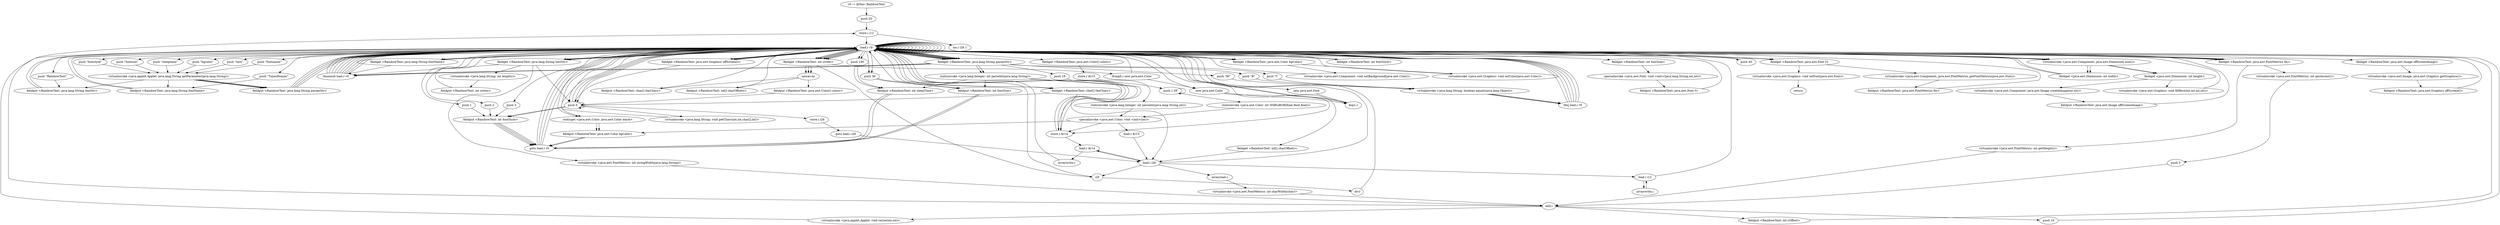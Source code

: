 digraph "" {
    "r0 := @this: RainbowText"
    "push 20"
    "r0 := @this: RainbowText"->"push 20";
    "store.i i12"
    "push 20"->"store.i i12";
    "load.r r0"
    "store.i i12"->"load.r r0";
    "load.r r0"->"load.r r0";
    "push \"bgcolor\""
    "load.r r0"->"push \"bgcolor\"";
    "virtualinvoke <java.applet.Applet: java.lang.String getParameter(java.lang.String)>"
    "push \"bgcolor\""->"virtualinvoke <java.applet.Applet: java.lang.String getParameter(java.lang.String)>";
    "fieldput <RainbowText: java.lang.String paramStr>"
    "virtualinvoke <java.applet.Applet: java.lang.String getParameter(java.lang.String)>"->"fieldput <RainbowText: java.lang.String paramStr>";
    "fieldput <RainbowText: java.lang.String paramStr>"->"load.r r0";
    "fieldget <RainbowText: java.lang.String paramStr>"
    "load.r r0"->"fieldget <RainbowText: java.lang.String paramStr>";
    "ifnonnull load.r r0"
    "fieldget <RainbowText: java.lang.String paramStr>"->"ifnonnull load.r r0";
    "ifnonnull load.r r0"->"load.r r0";
    "staticget <java.awt.Color: java.awt.Color black>"
    "load.r r0"->"staticget <java.awt.Color: java.awt.Color black>";
    "fieldput <RainbowText: java.awt.Color bgColor>"
    "staticget <java.awt.Color: java.awt.Color black>"->"fieldput <RainbowText: java.awt.Color bgColor>";
    "goto load.r r0"
    "fieldput <RainbowText: java.awt.Color bgColor>"->"goto load.r r0";
    "goto load.r r0"->"load.r r0";
    "load.r r0"->"load.r r0";
    "fieldget <RainbowText: java.awt.Color bgColor>"
    "load.r r0"->"fieldget <RainbowText: java.awt.Color bgColor>";
    "virtualinvoke <java.awt.Component: void setBackground(java.awt.Color)>"
    "fieldget <RainbowText: java.awt.Color bgColor>"->"virtualinvoke <java.awt.Component: void setBackground(java.awt.Color)>";
    "virtualinvoke <java.awt.Component: void setBackground(java.awt.Color)>"->"load.r r0";
    "load.r r0"->"load.r r0";
    "push \"text\""
    "load.r r0"->"push \"text\"";
    "push \"text\""->"virtualinvoke <java.applet.Applet: java.lang.String getParameter(java.lang.String)>";
    "fieldput <RainbowText: java.lang.String textStr>"
    "virtualinvoke <java.applet.Applet: java.lang.String getParameter(java.lang.String)>"->"fieldput <RainbowText: java.lang.String textStr>";
    "fieldput <RainbowText: java.lang.String textStr>"->"load.r r0";
    "fieldget <RainbowText: java.lang.String textStr>"
    "load.r r0"->"fieldget <RainbowText: java.lang.String textStr>";
    "fieldget <RainbowText: java.lang.String textStr>"->"ifnonnull load.r r0";
    "ifnonnull load.r r0"->"load.r r0";
    "push \"RainbowText\""
    "load.r r0"->"push \"RainbowText\"";
    "push \"RainbowText\""->"fieldput <RainbowText: java.lang.String textStr>";
    "fieldput <RainbowText: java.lang.String textStr>"->"load.r r0";
    "load.r r0"->"load.r r0";
    "push \"fontname\""
    "load.r r0"->"push \"fontname\"";
    "push \"fontname\""->"virtualinvoke <java.applet.Applet: java.lang.String getParameter(java.lang.String)>";
    "fieldput <RainbowText: java.lang.String fontName>"
    "virtualinvoke <java.applet.Applet: java.lang.String getParameter(java.lang.String)>"->"fieldput <RainbowText: java.lang.String fontName>";
    "fieldput <RainbowText: java.lang.String fontName>"->"load.r r0";
    "fieldget <RainbowText: java.lang.String fontName>"
    "load.r r0"->"fieldget <RainbowText: java.lang.String fontName>";
    "fieldget <RainbowText: java.lang.String fontName>"->"ifnonnull load.r r0";
    "ifnonnull load.r r0"->"load.r r0";
    "push \"TimesRoman\""
    "load.r r0"->"push \"TimesRoman\"";
    "push \"TimesRoman\""->"fieldput <RainbowText: java.lang.String fontName>";
    "fieldput <RainbowText: java.lang.String fontName>"->"load.r r0";
    "load.r r0"->"load.r r0";
    "push \"fontstyle\""
    "load.r r0"->"push \"fontstyle\"";
    "push \"fontstyle\""->"virtualinvoke <java.applet.Applet: java.lang.String getParameter(java.lang.String)>";
    "virtualinvoke <java.applet.Applet: java.lang.String getParameter(java.lang.String)>"->"fieldput <RainbowText: java.lang.String paramStr>";
    "fieldput <RainbowText: java.lang.String paramStr>"->"load.r r0";
    "load.r r0"->"fieldget <RainbowText: java.lang.String paramStr>";
    "fieldget <RainbowText: java.lang.String paramStr>"->"ifnonnull load.r r0";
    "ifnonnull load.r r0"->"load.r r0";
    "push 0"
    "load.r r0"->"push 0";
    "fieldput <RainbowText: int fontStyle>"
    "push 0"->"fieldput <RainbowText: int fontStyle>";
    "fieldput <RainbowText: int fontStyle>"->"goto load.r r0";
    "goto load.r r0"->"load.r r0";
    "load.r r0"->"load.r r0";
    "push \"fontsize\""
    "load.r r0"->"push \"fontsize\"";
    "push \"fontsize\""->"virtualinvoke <java.applet.Applet: java.lang.String getParameter(java.lang.String)>";
    "virtualinvoke <java.applet.Applet: java.lang.String getParameter(java.lang.String)>"->"fieldput <RainbowText: java.lang.String paramStr>";
    "fieldput <RainbowText: java.lang.String paramStr>"->"load.r r0";
    "load.r r0"->"fieldget <RainbowText: java.lang.String paramStr>";
    "fieldget <RainbowText: java.lang.String paramStr>"->"ifnonnull load.r r0";
    "ifnonnull load.r r0"->"load.r r0";
    "push 36"
    "load.r r0"->"push 36";
    "fieldput <RainbowText: int fontSize>"
    "push 36"->"fieldput <RainbowText: int fontSize>";
    "fieldput <RainbowText: int fontSize>"->"goto load.r r0";
    "goto load.r r0"->"load.r r0";
    "load.r r0"->"load.r r0";
    "push \"sleeptime\""
    "load.r r0"->"push \"sleeptime\"";
    "push \"sleeptime\""->"virtualinvoke <java.applet.Applet: java.lang.String getParameter(java.lang.String)>";
    "virtualinvoke <java.applet.Applet: java.lang.String getParameter(java.lang.String)>"->"fieldput <RainbowText: java.lang.String paramStr>";
    "fieldput <RainbowText: java.lang.String paramStr>"->"load.r r0";
    "load.r r0"->"fieldget <RainbowText: java.lang.String paramStr>";
    "fieldget <RainbowText: java.lang.String paramStr>"->"ifnonnull load.r r0";
    "ifnonnull load.r r0"->"load.r r0";
    "push 100"
    "load.r r0"->"push 100";
    "fieldput <RainbowText: int sleepTime>"
    "push 100"->"fieldput <RainbowText: int sleepTime>";
    "fieldput <RainbowText: int sleepTime>"->"goto load.r r0";
    "goto load.r r0"->"load.r r0";
    "new java.awt.Font"
    "load.r r0"->"new java.awt.Font";
    "dup1.r"
    "new java.awt.Font"->"dup1.r";
    "dup1.r"->"load.r r0";
    "load.r r0"->"fieldget <RainbowText: java.lang.String fontName>";
    "fieldget <RainbowText: java.lang.String fontName>"->"load.r r0";
    "fieldget <RainbowText: int fontStyle>"
    "load.r r0"->"fieldget <RainbowText: int fontStyle>";
    "fieldget <RainbowText: int fontStyle>"->"load.r r0";
    "fieldget <RainbowText: int fontSize>"
    "load.r r0"->"fieldget <RainbowText: int fontSize>";
    "specialinvoke <java.awt.Font: void <init>(java.lang.String,int,int)>"
    "fieldget <RainbowText: int fontSize>"->"specialinvoke <java.awt.Font: void <init>(java.lang.String,int,int)>";
    "fieldput <RainbowText: java.awt.Font f>"
    "specialinvoke <java.awt.Font: void <init>(java.lang.String,int,int)>"->"fieldput <RainbowText: java.awt.Font f>";
    "fieldput <RainbowText: java.awt.Font f>"->"load.r r0";
    "load.r r0"->"load.r r0";
    "load.r r0"->"load.r r0";
    "fieldget <RainbowText: java.awt.Font f>"
    "load.r r0"->"fieldget <RainbowText: java.awt.Font f>";
    "virtualinvoke <java.awt.Component: java.awt.FontMetrics getFontMetrics(java.awt.Font)>"
    "fieldget <RainbowText: java.awt.Font f>"->"virtualinvoke <java.awt.Component: java.awt.FontMetrics getFontMetrics(java.awt.Font)>";
    "fieldput <RainbowText: java.awt.FontMetrics fm>"
    "virtualinvoke <java.awt.Component: java.awt.FontMetrics getFontMetrics(java.awt.Font)>"->"fieldput <RainbowText: java.awt.FontMetrics fm>";
    "fieldput <RainbowText: java.awt.FontMetrics fm>"->"load.r r0";
    "push 40"
    "load.r r0"->"push 40";
    "push 40"->"load.r r0";
    "fieldget <RainbowText: java.awt.FontMetrics fm>"
    "load.r r0"->"fieldget <RainbowText: java.awt.FontMetrics fm>";
    "fieldget <RainbowText: java.awt.FontMetrics fm>"->"load.r r0";
    "load.r r0"->"fieldget <RainbowText: java.lang.String textStr>";
    "virtualinvoke <java.awt.FontMetrics: int stringWidth(java.lang.String)>"
    "fieldget <RainbowText: java.lang.String textStr>"->"virtualinvoke <java.awt.FontMetrics: int stringWidth(java.lang.String)>";
    "add.i"
    "virtualinvoke <java.awt.FontMetrics: int stringWidth(java.lang.String)>"->"add.i";
    "push 10"
    "add.i"->"push 10";
    "push 10"->"load.r r0";
    "load.r r0"->"fieldget <RainbowText: java.awt.FontMetrics fm>";
    "virtualinvoke <java.awt.FontMetrics: int getHeight()>"
    "fieldget <RainbowText: java.awt.FontMetrics fm>"->"virtualinvoke <java.awt.FontMetrics: int getHeight()>";
    "virtualinvoke <java.awt.FontMetrics: int getHeight()>"->"add.i";
    "virtualinvoke <java.applet.Applet: void resize(int,int)>"
    "add.i"->"virtualinvoke <java.applet.Applet: void resize(int,int)>";
    "virtualinvoke <java.applet.Applet: void resize(int,int)>"->"load.r r0";
    "load.r r0"->"load.r r0";
    "load.r r0"->"fieldget <RainbowText: java.awt.FontMetrics fm>";
    "virtualinvoke <java.awt.FontMetrics: int getAscent()>"
    "fieldget <RainbowText: java.awt.FontMetrics fm>"->"virtualinvoke <java.awt.FontMetrics: int getAscent()>";
    "push 5"
    "virtualinvoke <java.awt.FontMetrics: int getAscent()>"->"push 5";
    "push 5"->"add.i";
    "fieldput <RainbowText: int yOffset>"
    "add.i"->"fieldput <RainbowText: int yOffset>";
    "fieldput <RainbowText: int yOffset>"->"load.r r0";
    "load.r r0"->"load.r r0";
    "load.r r0"->"fieldget <RainbowText: java.lang.String textStr>";
    "virtualinvoke <java.lang.String: int length()>"
    "fieldget <RainbowText: java.lang.String textStr>"->"virtualinvoke <java.lang.String: int length()>";
    "fieldput <RainbowText: int strlen>"
    "virtualinvoke <java.lang.String: int length()>"->"fieldput <RainbowText: int strlen>";
    "fieldput <RainbowText: int strlen>"->"load.r r0";
    "load.r r0"->"load.r r0";
    "fieldget <RainbowText: int strlen>"
    "load.r r0"->"fieldget <RainbowText: int strlen>";
    "newarray"
    "fieldget <RainbowText: int strlen>"->"newarray";
    "fieldput <RainbowText: char[] theChars>"
    "newarray"->"fieldput <RainbowText: char[] theChars>";
    "fieldput <RainbowText: char[] theChars>"->"load.r r0";
    "load.r r0"->"load.r r0";
    "load.r r0"->"fieldget <RainbowText: int strlen>";
    "fieldget <RainbowText: int strlen>"->"newarray";
    "fieldput <RainbowText: int[] charOffsets>"
    "newarray"->"fieldput <RainbowText: int[] charOffsets>";
    "fieldput <RainbowText: int[] charOffsets>"->"load.r r0";
    "load.r r0"->"fieldget <RainbowText: java.lang.String textStr>";
    "fieldget <RainbowText: java.lang.String textStr>"->"push 0";
    "push 0"->"load.r r0";
    "load.r r0"->"fieldget <RainbowText: int strlen>";
    "fieldget <RainbowText: int strlen>"->"load.r r0";
    "fieldget <RainbowText: char[] theChars>"
    "load.r r0"->"fieldget <RainbowText: char[] theChars>";
    "fieldget <RainbowText: char[] theChars>"->"push 0";
    "virtualinvoke <java.lang.String: void getChars(int,int,char[],int)>"
    "push 0"->"virtualinvoke <java.lang.String: void getChars(int,int,char[],int)>";
    "virtualinvoke <java.lang.String: void getChars(int,int,char[],int)>"->"load.r r0";
    "load.r r0"->"load.r r0";
    "load.r r0"->"fieldget <RainbowText: int strlen>";
    "fieldget <RainbowText: int strlen>"->"newarray";
    "fieldput <RainbowText: java.awt.Color[] colors>"
    "newarray"->"fieldput <RainbowText: java.awt.Color[] colors>";
    "fieldput <RainbowText: java.awt.Color[] colors>"->"push 0";
    "store.i i26"
    "push 0"->"store.i i26";
    "goto load.i i26"
    "store.i i26"->"goto load.i i26";
    "load.i i26"
    "goto load.i i26"->"load.i i26";
    "load.i i26"->"load.r r0";
    "load.r r0"->"fieldget <RainbowText: int strlen>";
    "ifcmplt.i new java.awt.Color"
    "fieldget <RainbowText: int strlen>"->"ifcmplt.i new java.awt.Color";
    "ifcmplt.i new java.awt.Color"->"load.r r0";
    "load.r r0"->"load.r r0";
    "load.r r0"->"load.r r0";
    "virtualinvoke <java.awt.Component: java.awt.Dimension size()>"
    "load.r r0"->"virtualinvoke <java.awt.Component: java.awt.Dimension size()>";
    "fieldget <java.awt.Dimension: int width>"
    "virtualinvoke <java.awt.Component: java.awt.Dimension size()>"->"fieldget <java.awt.Dimension: int width>";
    "fieldget <java.awt.Dimension: int width>"->"load.r r0";
    "load.r r0"->"virtualinvoke <java.awt.Component: java.awt.Dimension size()>";
    "fieldget <java.awt.Dimension: int height>"
    "virtualinvoke <java.awt.Component: java.awt.Dimension size()>"->"fieldget <java.awt.Dimension: int height>";
    "virtualinvoke <java.awt.Component: java.awt.Image createImage(int,int)>"
    "fieldget <java.awt.Dimension: int height>"->"virtualinvoke <java.awt.Component: java.awt.Image createImage(int,int)>";
    "fieldput <RainbowText: java.awt.Image offScreenImage>"
    "virtualinvoke <java.awt.Component: java.awt.Image createImage(int,int)>"->"fieldput <RainbowText: java.awt.Image offScreenImage>";
    "fieldput <RainbowText: java.awt.Image offScreenImage>"->"load.r r0";
    "load.r r0"->"load.r r0";
    "fieldget <RainbowText: java.awt.Image offScreenImage>"
    "load.r r0"->"fieldget <RainbowText: java.awt.Image offScreenImage>";
    "virtualinvoke <java.awt.Image: java.awt.Graphics getGraphics()>"
    "fieldget <RainbowText: java.awt.Image offScreenImage>"->"virtualinvoke <java.awt.Image: java.awt.Graphics getGraphics()>";
    "fieldput <RainbowText: java.awt.Graphics offScreenG>"
    "virtualinvoke <java.awt.Image: java.awt.Graphics getGraphics()>"->"fieldput <RainbowText: java.awt.Graphics offScreenG>";
    "fieldput <RainbowText: java.awt.Graphics offScreenG>"->"load.r r0";
    "fieldget <RainbowText: java.awt.Graphics offScreenG>"
    "load.r r0"->"fieldget <RainbowText: java.awt.Graphics offScreenG>";
    "fieldget <RainbowText: java.awt.Graphics offScreenG>"->"load.r r0";
    "load.r r0"->"fieldget <RainbowText: java.awt.Color bgColor>";
    "virtualinvoke <java.awt.Graphics: void setColor(java.awt.Color)>"
    "fieldget <RainbowText: java.awt.Color bgColor>"->"virtualinvoke <java.awt.Graphics: void setColor(java.awt.Color)>";
    "virtualinvoke <java.awt.Graphics: void setColor(java.awt.Color)>"->"load.r r0";
    "load.r r0"->"fieldget <RainbowText: java.awt.Graphics offScreenG>";
    "fieldget <RainbowText: java.awt.Graphics offScreenG>"->"push 0";
    "push 0"->"push 0";
    "push 0"->"load.r r0";
    "load.r r0"->"virtualinvoke <java.awt.Component: java.awt.Dimension size()>";
    "virtualinvoke <java.awt.Component: java.awt.Dimension size()>"->"fieldget <java.awt.Dimension: int width>";
    "fieldget <java.awt.Dimension: int width>"->"load.r r0";
    "load.r r0"->"virtualinvoke <java.awt.Component: java.awt.Dimension size()>";
    "virtualinvoke <java.awt.Component: java.awt.Dimension size()>"->"fieldget <java.awt.Dimension: int height>";
    "virtualinvoke <java.awt.Graphics: void fillRect(int,int,int,int)>"
    "fieldget <java.awt.Dimension: int height>"->"virtualinvoke <java.awt.Graphics: void fillRect(int,int,int,int)>";
    "virtualinvoke <java.awt.Graphics: void fillRect(int,int,int,int)>"->"load.r r0";
    "load.r r0"->"fieldget <RainbowText: java.awt.Graphics offScreenG>";
    "fieldget <RainbowText: java.awt.Graphics offScreenG>"->"load.r r0";
    "load.r r0"->"fieldget <RainbowText: java.awt.Font f>";
    "virtualinvoke <java.awt.Graphics: void setFont(java.awt.Font)>"
    "fieldget <RainbowText: java.awt.Font f>"->"virtualinvoke <java.awt.Graphics: void setFont(java.awt.Font)>";
    "return"
    "virtualinvoke <java.awt.Graphics: void setFont(java.awt.Font)>"->"return";
    "new java.awt.Color"
    "ifcmplt.i new java.awt.Color"->"new java.awt.Color";
    "store.r $r14"
    "new java.awt.Color"->"store.r $r14";
    "load.r $r14"
    "store.r $r14"->"load.r $r14";
    "load.r $r14"->"load.i i26";
    "i2f"
    "load.i i26"->"i2f";
    "i2f"->"load.r r0";
    "load.r r0"->"fieldget <RainbowText: int strlen>";
    "fieldget <RainbowText: int strlen>"->"i2f";
    "div.f"
    "i2f"->"div.f";
    "div.f"->"load.r r0";
    "fieldget <RainbowText: java.awt.Color[] colors>"
    "load.r r0"->"fieldget <RainbowText: java.awt.Color[] colors>";
    "store.r $r15"
    "fieldget <RainbowText: java.awt.Color[] colors>"->"store.r $r15";
    "push 1.0F"
    "store.r $r15"->"push 1.0F";
    "push 1.0F"->"push 1.0F";
    "staticinvoke <java.awt.Color: int HSBtoRGB(float,float,float)>"
    "push 1.0F"->"staticinvoke <java.awt.Color: int HSBtoRGB(float,float,float)>";
    "specialinvoke <java.awt.Color: void <init>(int)>"
    "staticinvoke <java.awt.Color: int HSBtoRGB(float,float,float)>"->"specialinvoke <java.awt.Color: void <init>(int)>";
    "load.r $r15"
    "specialinvoke <java.awt.Color: void <init>(int)>"->"load.r $r15";
    "load.r $r15"->"load.i i26";
    "load.i i26"->"load.r $r14";
    "arraywrite.r"
    "load.r $r14"->"arraywrite.r";
    "arraywrite.r"->"load.r r0";
    "fieldget <RainbowText: int[] charOffsets>"
    "load.r r0"->"fieldget <RainbowText: int[] charOffsets>";
    "fieldget <RainbowText: int[] charOffsets>"->"load.i i26";
    "load.i i12"
    "load.i i26"->"load.i i12";
    "arraywrite.i"
    "load.i i12"->"arraywrite.i";
    "arraywrite.i"->"load.i i12";
    "load.i i12"->"load.r r0";
    "load.r r0"->"fieldget <RainbowText: java.awt.FontMetrics fm>";
    "fieldget <RainbowText: java.awt.FontMetrics fm>"->"load.r r0";
    "load.r r0"->"fieldget <RainbowText: char[] theChars>";
    "fieldget <RainbowText: char[] theChars>"->"load.i i26";
    "arrayread.c"
    "load.i i26"->"arrayread.c";
    "virtualinvoke <java.awt.FontMetrics: int charWidth(char)>"
    "arrayread.c"->"virtualinvoke <java.awt.FontMetrics: int charWidth(char)>";
    "virtualinvoke <java.awt.FontMetrics: int charWidth(char)>"->"add.i";
    "add.i"->"store.i i12";
    "inc.i i26 1"
    "store.i i12"->"inc.i i26 1";
    "ifnonnull load.r r0"->"load.r r0";
    "load.r r0"->"load.r r0";
    "load.r r0"->"fieldget <RainbowText: java.lang.String paramStr>";
    "staticinvoke <java.lang.Integer: int parseInt(java.lang.String)>"
    "fieldget <RainbowText: java.lang.String paramStr>"->"staticinvoke <java.lang.Integer: int parseInt(java.lang.String)>";
    "staticinvoke <java.lang.Integer: int parseInt(java.lang.String)>"->"fieldput <RainbowText: int sleepTime>";
    "fieldput <RainbowText: int sleepTime>"->"goto load.r r0";
    "staticinvoke <java.lang.Integer: int parseInt(java.lang.String)>"->"store.r $r14";
    "store.r $r14"->"load.r r0";
    "load.r r0"->"push 100";
    "push 100"->"fieldput <RainbowText: int sleepTime>";
    "ifnonnull load.r r0"->"load.r r0";
    "load.r r0"->"load.r r0";
    "load.r r0"->"fieldget <RainbowText: java.lang.String paramStr>";
    "fieldget <RainbowText: java.lang.String paramStr>"->"staticinvoke <java.lang.Integer: int parseInt(java.lang.String)>";
    "staticinvoke <java.lang.Integer: int parseInt(java.lang.String)>"->"fieldput <RainbowText: int fontSize>";
    "fieldput <RainbowText: int fontSize>"->"goto load.r r0";
    "staticinvoke <java.lang.Integer: int parseInt(java.lang.String)>"->"store.r $r14";
    "store.r $r14"->"load.r r0";
    "load.r r0"->"push 36";
    "push 36"->"fieldput <RainbowText: int fontSize>";
    "ifnonnull load.r r0"->"load.r r0";
    "load.r r0"->"fieldget <RainbowText: java.lang.String paramStr>";
    "push \"B\""
    "fieldget <RainbowText: java.lang.String paramStr>"->"push \"B\"";
    "virtualinvoke <java.lang.String: boolean equals(java.lang.Object)>"
    "push \"B\""->"virtualinvoke <java.lang.String: boolean equals(java.lang.Object)>";
    "ifeq load.r r0"
    "virtualinvoke <java.lang.String: boolean equals(java.lang.Object)>"->"ifeq load.r r0";
    "ifeq load.r r0"->"load.r r0";
    "push 1"
    "load.r r0"->"push 1";
    "push 1"->"fieldput <RainbowText: int fontStyle>";
    "fieldput <RainbowText: int fontStyle>"->"goto load.r r0";
    "ifeq load.r r0"->"load.r r0";
    "load.r r0"->"fieldget <RainbowText: java.lang.String paramStr>";
    "push \"I\""
    "fieldget <RainbowText: java.lang.String paramStr>"->"push \"I\"";
    "push \"I\""->"virtualinvoke <java.lang.String: boolean equals(java.lang.Object)>";
    "virtualinvoke <java.lang.String: boolean equals(java.lang.Object)>"->"ifeq load.r r0";
    "ifeq load.r r0"->"load.r r0";
    "push 2"
    "load.r r0"->"push 2";
    "push 2"->"fieldput <RainbowText: int fontStyle>";
    "fieldput <RainbowText: int fontStyle>"->"goto load.r r0";
    "ifeq load.r r0"->"load.r r0";
    "load.r r0"->"fieldget <RainbowText: java.lang.String paramStr>";
    "push \"BI\""
    "fieldget <RainbowText: java.lang.String paramStr>"->"push \"BI\"";
    "push \"BI\""->"virtualinvoke <java.lang.String: boolean equals(java.lang.Object)>";
    "virtualinvoke <java.lang.String: boolean equals(java.lang.Object)>"->"ifeq load.r r0";
    "ifeq load.r r0"->"load.r r0";
    "push 3"
    "load.r r0"->"push 3";
    "push 3"->"fieldput <RainbowText: int fontStyle>";
    "fieldput <RainbowText: int fontStyle>"->"goto load.r r0";
    "ifeq load.r r0"->"load.r r0";
    "load.r r0"->"push 0";
    "push 0"->"fieldput <RainbowText: int fontStyle>";
    "ifnonnull load.r r0"->"load.r r0";
    "load.r r0"->"new java.awt.Color";
    "new java.awt.Color"->"dup1.r";
    "dup1.r"->"load.r r0";
    "load.r r0"->"fieldget <RainbowText: java.lang.String paramStr>";
    "push 16"
    "fieldget <RainbowText: java.lang.String paramStr>"->"push 16";
    "staticinvoke <java.lang.Integer: int parseInt(java.lang.String,int)>"
    "push 16"->"staticinvoke <java.lang.Integer: int parseInt(java.lang.String,int)>";
    "staticinvoke <java.lang.Integer: int parseInt(java.lang.String,int)>"->"specialinvoke <java.awt.Color: void <init>(int)>";
    "specialinvoke <java.awt.Color: void <init>(int)>"->"fieldput <RainbowText: java.awt.Color bgColor>";
    "fieldput <RainbowText: java.awt.Color bgColor>"->"goto load.r r0";
    "specialinvoke <java.awt.Color: void <init>(int)>"->"store.r $r14";
    "store.r $r14"->"load.r r0";
    "load.r r0"->"staticget <java.awt.Color: java.awt.Color black>";
    "staticget <java.awt.Color: java.awt.Color black>"->"fieldput <RainbowText: java.awt.Color bgColor>";
}
